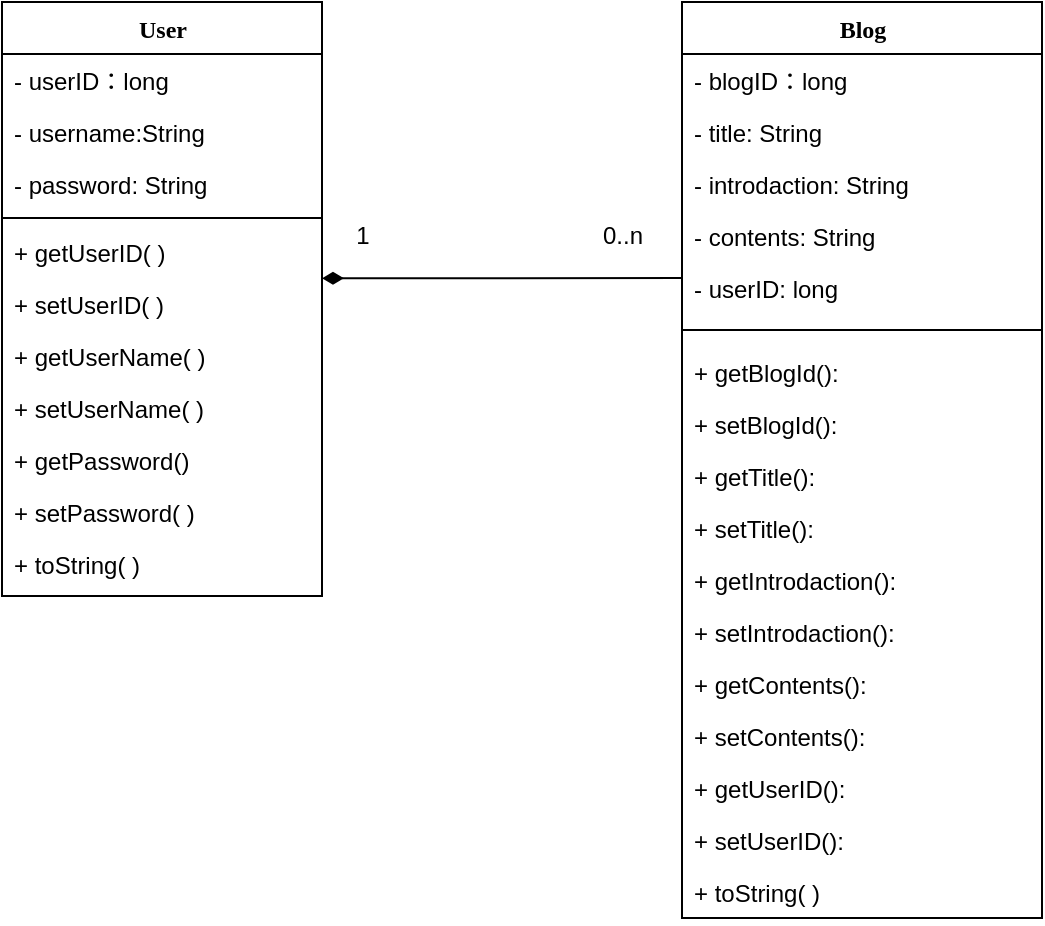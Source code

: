 <mxfile version="18.0.7" type="device"><diagram id="XDaT77yiXlE3fPbr96j5" name="Page-1"><mxGraphModel dx="1038" dy="491" grid="1" gridSize="10" guides="1" tooltips="1" connect="1" arrows="1" fold="1" page="1" pageScale="1" pageWidth="827" pageHeight="1169" math="0" shadow="0"><root><mxCell id="0"/><mxCell id="1" parent="0"/><mxCell id="7SVBNPAG_CEu8UrMZ6_7-1" value="User" style="swimlane;html=1;fontStyle=1;align=center;verticalAlign=top;childLayout=stackLayout;horizontal=1;startSize=26;horizontalStack=0;resizeParent=1;resizeLast=0;collapsible=1;marginBottom=0;swimlaneFillColor=#ffffff;rounded=0;shadow=0;comic=0;labelBackgroundColor=none;strokeWidth=1;fillColor=none;fontFamily=Verdana;fontSize=12" vertex="1" parent="1"><mxGeometry x="180" y="200" width="160" height="297" as="geometry"/></mxCell><mxCell id="7SVBNPAG_CEu8UrMZ6_7-2" value="- userID：long" style="text;html=1;strokeColor=none;fillColor=none;align=left;verticalAlign=top;spacingLeft=4;spacingRight=4;whiteSpace=wrap;overflow=hidden;rotatable=0;points=[[0,0.5],[1,0.5]];portConstraint=eastwest;" vertex="1" parent="7SVBNPAG_CEu8UrMZ6_7-1"><mxGeometry y="26" width="160" height="26" as="geometry"/></mxCell><mxCell id="7SVBNPAG_CEu8UrMZ6_7-3" value="- username:String&amp;nbsp;" style="text;html=1;strokeColor=none;fillColor=none;align=left;verticalAlign=top;spacingLeft=4;spacingRight=4;whiteSpace=wrap;overflow=hidden;rotatable=0;points=[[0,0.5],[1,0.5]];portConstraint=eastwest;" vertex="1" parent="7SVBNPAG_CEu8UrMZ6_7-1"><mxGeometry y="52" width="160" height="26" as="geometry"/></mxCell><mxCell id="7SVBNPAG_CEu8UrMZ6_7-4" value="- password: String" style="text;html=1;strokeColor=none;fillColor=none;align=left;verticalAlign=top;spacingLeft=4;spacingRight=4;whiteSpace=wrap;overflow=hidden;rotatable=0;points=[[0,0.5],[1,0.5]];portConstraint=eastwest;" vertex="1" parent="7SVBNPAG_CEu8UrMZ6_7-1"><mxGeometry y="78" width="160" height="26" as="geometry"/></mxCell><mxCell id="7SVBNPAG_CEu8UrMZ6_7-5" value="" style="line;html=1;strokeWidth=1;fillColor=none;align=left;verticalAlign=middle;spacingTop=-1;spacingLeft=3;spacingRight=3;rotatable=0;labelPosition=right;points=[];portConstraint=eastwest;" vertex="1" parent="7SVBNPAG_CEu8UrMZ6_7-1"><mxGeometry y="104" width="160" height="8" as="geometry"/></mxCell><mxCell id="7SVBNPAG_CEu8UrMZ6_7-6" value="+ getUserID( )" style="text;html=1;strokeColor=none;fillColor=none;align=left;verticalAlign=top;spacingLeft=4;spacingRight=4;whiteSpace=wrap;overflow=hidden;rotatable=0;points=[[0,0.5],[1,0.5]];portConstraint=eastwest;" vertex="1" parent="7SVBNPAG_CEu8UrMZ6_7-1"><mxGeometry y="112" width="160" height="26" as="geometry"/></mxCell><mxCell id="7SVBNPAG_CEu8UrMZ6_7-7" value="+ setUserID( )" style="text;html=1;strokeColor=none;fillColor=none;align=left;verticalAlign=top;spacingLeft=4;spacingRight=4;whiteSpace=wrap;overflow=hidden;rotatable=0;points=[[0,0.5],[1,0.5]];portConstraint=eastwest;" vertex="1" parent="7SVBNPAG_CEu8UrMZ6_7-1"><mxGeometry y="138" width="160" height="26" as="geometry"/></mxCell><mxCell id="7SVBNPAG_CEu8UrMZ6_7-8" value="+ getUserName( )" style="text;html=1;strokeColor=none;fillColor=none;align=left;verticalAlign=top;spacingLeft=4;spacingRight=4;whiteSpace=wrap;overflow=hidden;rotatable=0;points=[[0,0.5],[1,0.5]];portConstraint=eastwest;" vertex="1" parent="7SVBNPAG_CEu8UrMZ6_7-1"><mxGeometry y="164" width="160" height="26" as="geometry"/></mxCell><mxCell id="7SVBNPAG_CEu8UrMZ6_7-9" value="+ setUserName( )" style="text;html=1;strokeColor=none;fillColor=none;align=left;verticalAlign=top;spacingLeft=4;spacingRight=4;whiteSpace=wrap;overflow=hidden;rotatable=0;points=[[0,0.5],[1,0.5]];portConstraint=eastwest;" vertex="1" parent="7SVBNPAG_CEu8UrMZ6_7-1"><mxGeometry y="190" width="160" height="26" as="geometry"/></mxCell><mxCell id="7SVBNPAG_CEu8UrMZ6_7-10" value="+ getPassword()" style="text;html=1;strokeColor=none;fillColor=none;align=left;verticalAlign=top;spacingLeft=4;spacingRight=4;whiteSpace=wrap;overflow=hidden;rotatable=0;points=[[0,0.5],[1,0.5]];portConstraint=eastwest;" vertex="1" parent="7SVBNPAG_CEu8UrMZ6_7-1"><mxGeometry y="216" width="160" height="26" as="geometry"/></mxCell><mxCell id="7SVBNPAG_CEu8UrMZ6_7-11" value="+ setPassword( )" style="text;html=1;strokeColor=none;fillColor=none;align=left;verticalAlign=top;spacingLeft=4;spacingRight=4;whiteSpace=wrap;overflow=hidden;rotatable=0;points=[[0,0.5],[1,0.5]];portConstraint=eastwest;" vertex="1" parent="7SVBNPAG_CEu8UrMZ6_7-1"><mxGeometry y="242" width="160" height="26" as="geometry"/></mxCell><mxCell id="7SVBNPAG_CEu8UrMZ6_7-12" value="+ toString( )" style="text;html=1;strokeColor=none;fillColor=none;align=left;verticalAlign=top;spacingLeft=4;spacingRight=4;whiteSpace=wrap;overflow=hidden;rotatable=0;points=[[0,0.5],[1,0.5]];portConstraint=eastwest;" vertex="1" parent="7SVBNPAG_CEu8UrMZ6_7-1"><mxGeometry y="268" width="160" height="26" as="geometry"/></mxCell><mxCell id="7SVBNPAG_CEu8UrMZ6_7-13" value="Blog" style="swimlane;html=1;fontStyle=1;align=center;verticalAlign=top;childLayout=stackLayout;horizontal=1;startSize=26;horizontalStack=0;resizeParent=1;resizeLast=0;collapsible=1;marginBottom=0;swimlaneFillColor=#ffffff;rounded=0;shadow=0;comic=0;labelBackgroundColor=none;strokeWidth=1;fillColor=none;fontFamily=Verdana;fontSize=12" vertex="1" parent="1"><mxGeometry x="520" y="200" width="180" height="458" as="geometry"/></mxCell><mxCell id="7SVBNPAG_CEu8UrMZ6_7-14" value="- blogID：long" style="text;html=1;strokeColor=none;fillColor=none;align=left;verticalAlign=top;spacingLeft=4;spacingRight=4;whiteSpace=wrap;overflow=hidden;rotatable=0;points=[[0,0.5],[1,0.5]];portConstraint=eastwest;" vertex="1" parent="7SVBNPAG_CEu8UrMZ6_7-13"><mxGeometry y="26" width="180" height="26" as="geometry"/></mxCell><mxCell id="7SVBNPAG_CEu8UrMZ6_7-15" value="- title: String" style="text;html=1;strokeColor=none;fillColor=none;align=left;verticalAlign=top;spacingLeft=4;spacingRight=4;whiteSpace=wrap;overflow=hidden;rotatable=0;points=[[0,0.5],[1,0.5]];portConstraint=eastwest;" vertex="1" parent="7SVBNPAG_CEu8UrMZ6_7-13"><mxGeometry y="52" width="180" height="26" as="geometry"/></mxCell><mxCell id="7SVBNPAG_CEu8UrMZ6_7-16" value="- introdaction: String" style="text;html=1;strokeColor=none;fillColor=none;align=left;verticalAlign=top;spacingLeft=4;spacingRight=4;whiteSpace=wrap;overflow=hidden;rotatable=0;points=[[0,0.5],[1,0.5]];portConstraint=eastwest;" vertex="1" parent="7SVBNPAG_CEu8UrMZ6_7-13"><mxGeometry y="78" width="180" height="26" as="geometry"/></mxCell><mxCell id="7SVBNPAG_CEu8UrMZ6_7-17" value="- contents: String" style="text;html=1;strokeColor=none;fillColor=none;align=left;verticalAlign=top;spacingLeft=4;spacingRight=4;whiteSpace=wrap;overflow=hidden;rotatable=0;points=[[0,0.5],[1,0.5]];portConstraint=eastwest;" vertex="1" parent="7SVBNPAG_CEu8UrMZ6_7-13"><mxGeometry y="104" width="180" height="26" as="geometry"/></mxCell><mxCell id="7SVBNPAG_CEu8UrMZ6_7-18" value="- userID: long" style="text;html=1;strokeColor=none;fillColor=none;align=left;verticalAlign=top;spacingLeft=4;spacingRight=4;whiteSpace=wrap;overflow=hidden;rotatable=0;points=[[0,0.5],[1,0.5]];portConstraint=eastwest;" vertex="1" parent="7SVBNPAG_CEu8UrMZ6_7-13"><mxGeometry y="130" width="180" height="26" as="geometry"/></mxCell><mxCell id="7SVBNPAG_CEu8UrMZ6_7-19" value="" style="line;html=1;strokeWidth=1;fillColor=none;align=left;verticalAlign=middle;spacingTop=-1;spacingLeft=3;spacingRight=3;rotatable=0;labelPosition=right;points=[];portConstraint=eastwest;" vertex="1" parent="7SVBNPAG_CEu8UrMZ6_7-13"><mxGeometry y="156" width="180" height="16" as="geometry"/></mxCell><mxCell id="7SVBNPAG_CEu8UrMZ6_7-20" value="+ getBlogId():&amp;nbsp;" style="text;html=1;strokeColor=none;fillColor=none;align=left;verticalAlign=top;spacingLeft=4;spacingRight=4;whiteSpace=wrap;overflow=hidden;rotatable=0;points=[[0,0.5],[1,0.5]];portConstraint=eastwest;" vertex="1" parent="7SVBNPAG_CEu8UrMZ6_7-13"><mxGeometry y="172" width="180" height="26" as="geometry"/></mxCell><mxCell id="7SVBNPAG_CEu8UrMZ6_7-21" value="+ setBlogId():" style="text;html=1;strokeColor=none;fillColor=none;align=left;verticalAlign=top;spacingLeft=4;spacingRight=4;whiteSpace=wrap;overflow=hidden;rotatable=0;points=[[0,0.5],[1,0.5]];portConstraint=eastwest;" vertex="1" parent="7SVBNPAG_CEu8UrMZ6_7-13"><mxGeometry y="198" width="180" height="26" as="geometry"/></mxCell><mxCell id="7SVBNPAG_CEu8UrMZ6_7-22" value="+ getTitle():" style="text;html=1;strokeColor=none;fillColor=none;align=left;verticalAlign=top;spacingLeft=4;spacingRight=4;whiteSpace=wrap;overflow=hidden;rotatable=0;points=[[0,0.5],[1,0.5]];portConstraint=eastwest;" vertex="1" parent="7SVBNPAG_CEu8UrMZ6_7-13"><mxGeometry y="224" width="180" height="26" as="geometry"/></mxCell><mxCell id="7SVBNPAG_CEu8UrMZ6_7-23" value="+ setTitle():" style="text;html=1;strokeColor=none;fillColor=none;align=left;verticalAlign=top;spacingLeft=4;spacingRight=4;whiteSpace=wrap;overflow=hidden;rotatable=0;points=[[0,0.5],[1,0.5]];portConstraint=eastwest;" vertex="1" parent="7SVBNPAG_CEu8UrMZ6_7-13"><mxGeometry y="250" width="180" height="26" as="geometry"/></mxCell><mxCell id="7SVBNPAG_CEu8UrMZ6_7-24" value="+ getIntrodaction():" style="text;html=1;strokeColor=none;fillColor=none;align=left;verticalAlign=top;spacingLeft=4;spacingRight=4;whiteSpace=wrap;overflow=hidden;rotatable=0;points=[[0,0.5],[1,0.5]];portConstraint=eastwest;" vertex="1" parent="7SVBNPAG_CEu8UrMZ6_7-13"><mxGeometry y="276" width="180" height="26" as="geometry"/></mxCell><mxCell id="7SVBNPAG_CEu8UrMZ6_7-25" value="+ setIntrodaction():" style="text;html=1;strokeColor=none;fillColor=none;align=left;verticalAlign=top;spacingLeft=4;spacingRight=4;whiteSpace=wrap;overflow=hidden;rotatable=0;points=[[0,0.5],[1,0.5]];portConstraint=eastwest;" vertex="1" parent="7SVBNPAG_CEu8UrMZ6_7-13"><mxGeometry y="302" width="180" height="26" as="geometry"/></mxCell><mxCell id="7SVBNPAG_CEu8UrMZ6_7-26" value="+ getContents():" style="text;html=1;strokeColor=none;fillColor=none;align=left;verticalAlign=top;spacingLeft=4;spacingRight=4;whiteSpace=wrap;overflow=hidden;rotatable=0;points=[[0,0.5],[1,0.5]];portConstraint=eastwest;" vertex="1" parent="7SVBNPAG_CEu8UrMZ6_7-13"><mxGeometry y="328" width="180" height="26" as="geometry"/></mxCell><mxCell id="7SVBNPAG_CEu8UrMZ6_7-27" value="+ setContents():" style="text;html=1;strokeColor=none;fillColor=none;align=left;verticalAlign=top;spacingLeft=4;spacingRight=4;whiteSpace=wrap;overflow=hidden;rotatable=0;points=[[0,0.5],[1,0.5]];portConstraint=eastwest;" vertex="1" parent="7SVBNPAG_CEu8UrMZ6_7-13"><mxGeometry y="354" width="180" height="26" as="geometry"/></mxCell><mxCell id="7SVBNPAG_CEu8UrMZ6_7-28" value="+ getUserID():" style="text;html=1;strokeColor=none;fillColor=none;align=left;verticalAlign=top;spacingLeft=4;spacingRight=4;whiteSpace=wrap;overflow=hidden;rotatable=0;points=[[0,0.5],[1,0.5]];portConstraint=eastwest;" vertex="1" parent="7SVBNPAG_CEu8UrMZ6_7-13"><mxGeometry y="380" width="180" height="26" as="geometry"/></mxCell><mxCell id="7SVBNPAG_CEu8UrMZ6_7-29" value="+ setUserID():" style="text;html=1;strokeColor=none;fillColor=none;align=left;verticalAlign=top;spacingLeft=4;spacingRight=4;whiteSpace=wrap;overflow=hidden;rotatable=0;points=[[0,0.5],[1,0.5]];portConstraint=eastwest;" vertex="1" parent="7SVBNPAG_CEu8UrMZ6_7-13"><mxGeometry y="406" width="180" height="26" as="geometry"/></mxCell><mxCell id="7SVBNPAG_CEu8UrMZ6_7-30" value="+ toString( )" style="text;html=1;strokeColor=none;fillColor=none;align=left;verticalAlign=top;spacingLeft=4;spacingRight=4;whiteSpace=wrap;overflow=hidden;rotatable=0;points=[[0,0.5],[1,0.5]];portConstraint=eastwest;" vertex="1" parent="7SVBNPAG_CEu8UrMZ6_7-13"><mxGeometry y="432" width="180" height="26" as="geometry"/></mxCell><mxCell id="7SVBNPAG_CEu8UrMZ6_7-31" value="" style="endArrow=none;startArrow=diamondThin;endFill=0;startFill=1;html=1;verticalAlign=bottom;labelBackgroundColor=none;strokeWidth=1;startSize=8;endSize=8;rounded=0;" edge="1" parent="1"><mxGeometry width="160" relative="1" as="geometry"><mxPoint x="340" y="338.16" as="sourcePoint"/><mxPoint x="520" y="338" as="targetPoint"/></mxGeometry></mxCell><mxCell id="7SVBNPAG_CEu8UrMZ6_7-32" value="1" style="text;html=1;resizable=0;autosize=1;align=center;verticalAlign=middle;points=[];fillColor=none;strokeColor=none;rounded=0;" vertex="1" parent="1"><mxGeometry x="350" y="307" width="20" height="20" as="geometry"/></mxCell><mxCell id="7SVBNPAG_CEu8UrMZ6_7-33" value="0..n" style="text;html=1;resizable=0;autosize=1;align=center;verticalAlign=middle;points=[];fillColor=none;strokeColor=none;rounded=0;" vertex="1" parent="1"><mxGeometry x="470" y="307" width="40" height="20" as="geometry"/></mxCell></root></mxGraphModel></diagram></mxfile>